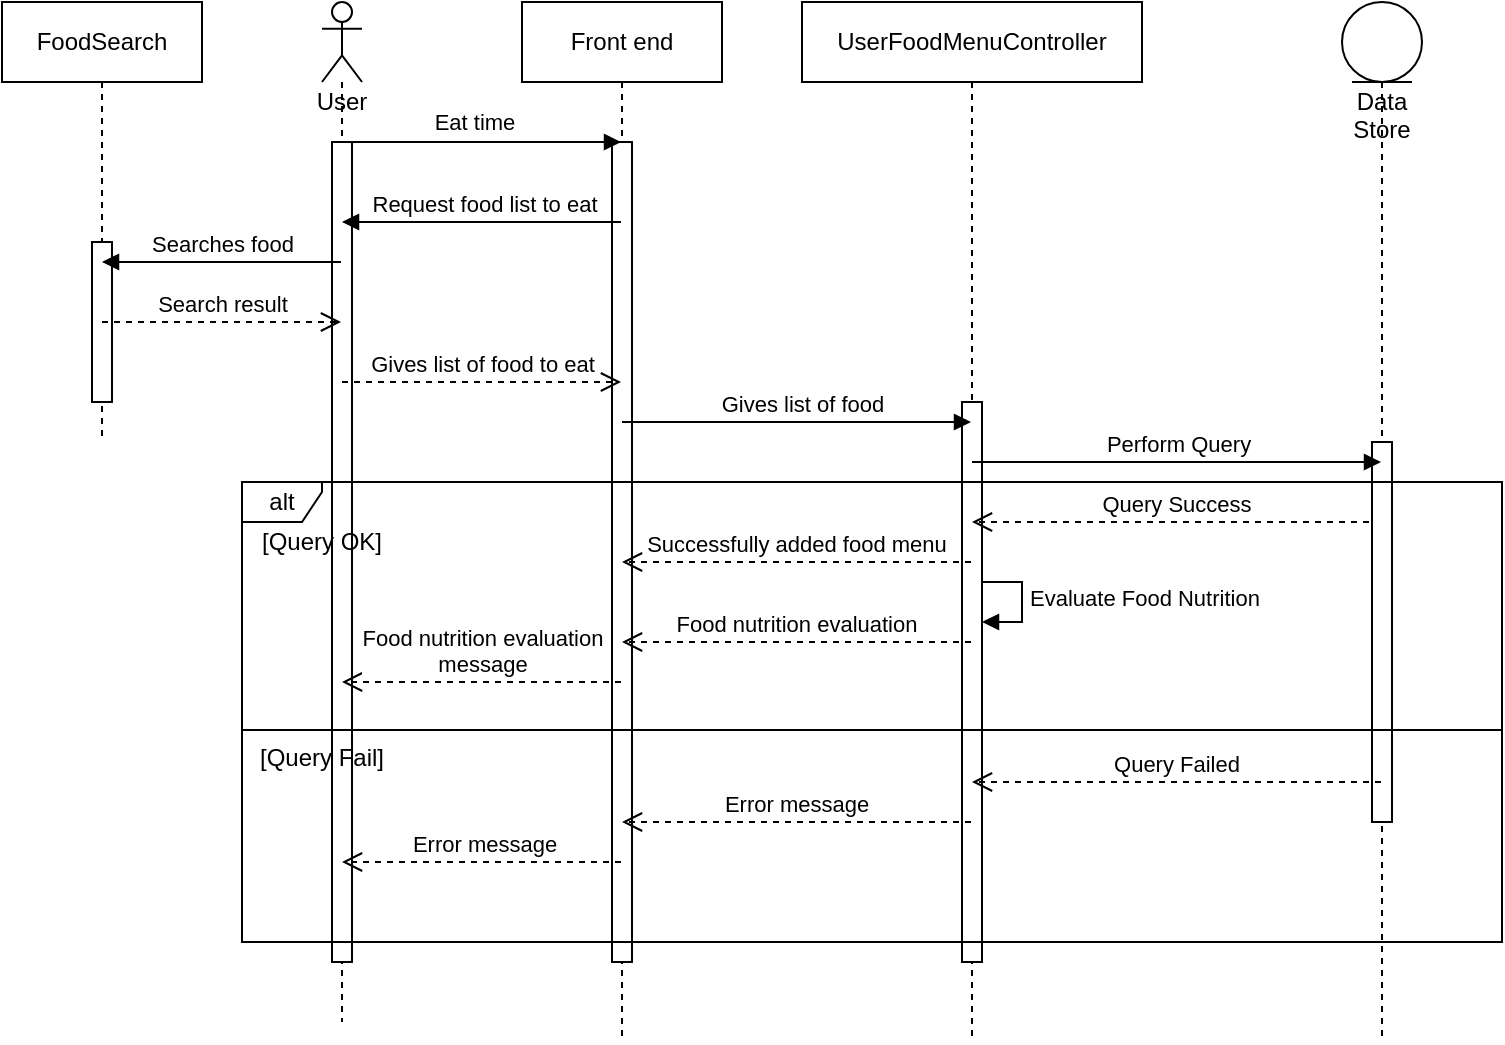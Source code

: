 <mxfile version="13.9.5" type="device"><diagram id="kgpKYQtTHZ0yAKxKKP6v" name="Decide Food Menu"><mxGraphModel dx="1108" dy="550" grid="1" gridSize="10" guides="1" tooltips="1" connect="1" arrows="1" fold="1" page="1" pageScale="1" pageWidth="850" pageHeight="1100" math="0" shadow="0"><root><mxCell id="0"/><mxCell id="1" parent="0"/><mxCell id="u1H4nMjsSpINlbKFLPH0-1" value="User" style="shape=umlLifeline;participant=umlActor;perimeter=lifelinePerimeter;whiteSpace=wrap;html=1;container=1;collapsible=0;recursiveResize=0;verticalAlign=top;spacingTop=36;outlineConnect=0;" vertex="1" parent="1"><mxGeometry x="200" y="20" width="20" height="510" as="geometry"/></mxCell><mxCell id="u1H4nMjsSpINlbKFLPH0-41" value="" style="html=1;points=[];perimeter=orthogonalPerimeter;" vertex="1" parent="u1H4nMjsSpINlbKFLPH0-1"><mxGeometry x="5" y="70" width="10" height="410" as="geometry"/></mxCell><mxCell id="u1H4nMjsSpINlbKFLPH0-2" value="Front end" style="shape=umlLifeline;perimeter=lifelinePerimeter;whiteSpace=wrap;html=1;container=1;collapsible=0;recursiveResize=0;outlineConnect=0;" vertex="1" parent="1"><mxGeometry x="300" y="20" width="100" height="520" as="geometry"/></mxCell><mxCell id="u1H4nMjsSpINlbKFLPH0-31" value="" style="html=1;points=[];perimeter=orthogonalPerimeter;fillColor=#000000;strokeColor=none;" vertex="1" parent="u1H4nMjsSpINlbKFLPH0-2"><mxGeometry x="47.5" y="260" width="5" height="100" as="geometry"/></mxCell><mxCell id="u1H4nMjsSpINlbKFLPH0-42" value="" style="html=1;points=[];perimeter=orthogonalPerimeter;" vertex="1" parent="u1H4nMjsSpINlbKFLPH0-2"><mxGeometry x="45" y="70" width="10" height="410" as="geometry"/></mxCell><mxCell id="u1H4nMjsSpINlbKFLPH0-3" value="UserFoodMenuController" style="shape=umlLifeline;perimeter=lifelinePerimeter;whiteSpace=wrap;html=1;container=1;collapsible=0;recursiveResize=0;outlineConnect=0;" vertex="1" parent="1"><mxGeometry x="440" y="20" width="170" height="520" as="geometry"/></mxCell><mxCell id="u1H4nMjsSpINlbKFLPH0-28" value="" style="html=1;points=[];perimeter=orthogonalPerimeter;" vertex="1" parent="u1H4nMjsSpINlbKFLPH0-3"><mxGeometry x="80" y="310" width="10" height="40" as="geometry"/></mxCell><mxCell id="u1H4nMjsSpINlbKFLPH0-29" value="Evaluate Food Nutrition" style="edgeStyle=orthogonalEdgeStyle;html=1;align=left;spacingLeft=2;endArrow=block;rounded=0;entryX=1;entryY=0;" edge="1" target="u1H4nMjsSpINlbKFLPH0-28" parent="u1H4nMjsSpINlbKFLPH0-3"><mxGeometry relative="1" as="geometry"><mxPoint x="85" y="290" as="sourcePoint"/><Array as="points"><mxPoint x="110" y="290"/></Array></mxGeometry></mxCell><mxCell id="u1H4nMjsSpINlbKFLPH0-43" value="" style="html=1;points=[];perimeter=orthogonalPerimeter;" vertex="1" parent="u1H4nMjsSpINlbKFLPH0-3"><mxGeometry x="80" y="200" width="10" height="280" as="geometry"/></mxCell><mxCell id="u1H4nMjsSpINlbKFLPH0-5" value="" style="html=1;verticalAlign=bottom;endArrow=block;" edge="1" parent="1" source="u1H4nMjsSpINlbKFLPH0-1" target="u1H4nMjsSpINlbKFLPH0-2"><mxGeometry width="80" relative="1" as="geometry"><mxPoint x="490" y="180" as="sourcePoint"/><mxPoint x="570" y="180" as="targetPoint"/><Array as="points"><mxPoint x="260" y="90"/></Array></mxGeometry></mxCell><mxCell id="u1H4nMjsSpINlbKFLPH0-7" value="Eat time" style="edgeLabel;html=1;align=center;verticalAlign=middle;resizable=0;points=[];" vertex="1" connectable="0" parent="u1H4nMjsSpINlbKFLPH0-5"><mxGeometry x="-0.283" y="1" relative="1" as="geometry"><mxPoint x="15.5" y="-9" as="offset"/></mxGeometry></mxCell><mxCell id="u1H4nMjsSpINlbKFLPH0-8" value="Request food list to eat" style="html=1;verticalAlign=bottom;endArrow=block;" edge="1" parent="1" source="u1H4nMjsSpINlbKFLPH0-2" target="u1H4nMjsSpINlbKFLPH0-1"><mxGeometry x="-0.007" width="80" relative="1" as="geometry"><mxPoint x="460" y="260" as="sourcePoint"/><mxPoint x="540" y="260" as="targetPoint"/><Array as="points"><mxPoint x="280" y="130"/></Array><mxPoint x="1" as="offset"/></mxGeometry></mxCell><mxCell id="u1H4nMjsSpINlbKFLPH0-9" value="FoodSearch" style="shape=umlLifeline;perimeter=lifelinePerimeter;whiteSpace=wrap;html=1;container=1;collapsible=0;recursiveResize=0;outlineConnect=0;" vertex="1" parent="1"><mxGeometry x="40" y="20" width="100" height="220" as="geometry"/></mxCell><mxCell id="u1H4nMjsSpINlbKFLPH0-46" value="" style="html=1;points=[];perimeter=orthogonalPerimeter;" vertex="1" parent="u1H4nMjsSpINlbKFLPH0-9"><mxGeometry x="45" y="120" width="10" height="80" as="geometry"/></mxCell><mxCell id="u1H4nMjsSpINlbKFLPH0-10" value="Searches food" style="html=1;verticalAlign=bottom;endArrow=block;" edge="1" parent="1" source="u1H4nMjsSpINlbKFLPH0-1" target="u1H4nMjsSpINlbKFLPH0-9"><mxGeometry width="80" relative="1" as="geometry"><mxPoint x="460" y="260" as="sourcePoint"/><mxPoint x="540" y="260" as="targetPoint"/><Array as="points"><mxPoint x="160" y="150"/></Array></mxGeometry></mxCell><mxCell id="u1H4nMjsSpINlbKFLPH0-11" value="Search result" style="html=1;verticalAlign=bottom;endArrow=open;dashed=1;endSize=8;" edge="1" parent="1" source="u1H4nMjsSpINlbKFLPH0-9" target="u1H4nMjsSpINlbKFLPH0-1"><mxGeometry relative="1" as="geometry"><mxPoint x="540" y="260" as="sourcePoint"/><mxPoint x="460" y="260" as="targetPoint"/><Array as="points"><mxPoint x="160" y="180"/></Array></mxGeometry></mxCell><mxCell id="u1H4nMjsSpINlbKFLPH0-13" value="Gives list of food to eat" style="html=1;verticalAlign=bottom;endArrow=open;dashed=1;endSize=8;" edge="1" parent="1" source="u1H4nMjsSpINlbKFLPH0-1" target="u1H4nMjsSpINlbKFLPH0-2"><mxGeometry relative="1" as="geometry"><mxPoint x="540" y="260" as="sourcePoint"/><mxPoint x="460" y="260" as="targetPoint"/><Array as="points"><mxPoint x="280" y="210"/></Array></mxGeometry></mxCell><mxCell id="u1H4nMjsSpINlbKFLPH0-14" value="Gives list of food" style="html=1;verticalAlign=bottom;endArrow=block;align=center;" edge="1" parent="1" source="u1H4nMjsSpINlbKFLPH0-2" target="u1H4nMjsSpINlbKFLPH0-3"><mxGeometry x="0.034" width="80" relative="1" as="geometry"><mxPoint x="460" y="260" as="sourcePoint"/><mxPoint x="520" y="260" as="targetPoint"/><Array as="points"><mxPoint x="440" y="230"/></Array><mxPoint as="offset"/></mxGeometry></mxCell><mxCell id="u1H4nMjsSpINlbKFLPH0-20" value="Query Success" style="html=1;verticalAlign=bottom;endArrow=open;dashed=1;endSize=8;" edge="1" parent="1" source="u1H4nMjsSpINlbKFLPH0-27" target="u1H4nMjsSpINlbKFLPH0-3"><mxGeometry relative="1" as="geometry"><mxPoint x="729.5" y="280" as="sourcePoint"/><mxPoint x="460" y="260" as="targetPoint"/><Array as="points"><mxPoint x="630" y="280"/></Array></mxGeometry></mxCell><mxCell id="u1H4nMjsSpINlbKFLPH0-21" value="Successfully added food menu" style="html=1;verticalAlign=bottom;endArrow=open;dashed=1;endSize=8;" edge="1" parent="1" source="u1H4nMjsSpINlbKFLPH0-3" target="u1H4nMjsSpINlbKFLPH0-2"><mxGeometry relative="1" as="geometry"><mxPoint x="540" y="260" as="sourcePoint"/><mxPoint x="460" y="260" as="targetPoint"/><Array as="points"><mxPoint x="470" y="300"/></Array></mxGeometry></mxCell><mxCell id="u1H4nMjsSpINlbKFLPH0-27" value="Data Store" style="shape=umlLifeline;participant=umlEntity;perimeter=lifelinePerimeter;whiteSpace=wrap;html=1;container=1;collapsible=0;recursiveResize=0;verticalAlign=top;spacingTop=36;outlineConnect=0;" vertex="1" parent="1"><mxGeometry x="710" y="20" width="40" height="520" as="geometry"/></mxCell><mxCell id="u1H4nMjsSpINlbKFLPH0-45" value="" style="html=1;points=[];perimeter=orthogonalPerimeter;" vertex="1" parent="u1H4nMjsSpINlbKFLPH0-27"><mxGeometry x="15" y="220" width="10" height="190" as="geometry"/></mxCell><mxCell id="u1H4nMjsSpINlbKFLPH0-30" value="Food nutrition evaluation" style="html=1;verticalAlign=bottom;endArrow=open;dashed=1;endSize=8;" edge="1" parent="1" source="u1H4nMjsSpINlbKFLPH0-3" target="u1H4nMjsSpINlbKFLPH0-2"><mxGeometry relative="1" as="geometry"><mxPoint x="540" y="260" as="sourcePoint"/><mxPoint x="460" y="260" as="targetPoint"/><Array as="points"><mxPoint x="440" y="340"/></Array></mxGeometry></mxCell><mxCell id="u1H4nMjsSpINlbKFLPH0-32" value="Food nutrition evaluation &lt;br&gt;message" style="html=1;verticalAlign=bottom;endArrow=open;dashed=1;endSize=8;" edge="1" parent="1" source="u1H4nMjsSpINlbKFLPH0-2" target="u1H4nMjsSpINlbKFLPH0-1"><mxGeometry relative="1" as="geometry"><mxPoint x="540" y="260" as="sourcePoint"/><mxPoint x="460" y="260" as="targetPoint"/><Array as="points"><mxPoint x="290" y="360"/></Array></mxGeometry></mxCell><mxCell id="u1H4nMjsSpINlbKFLPH0-34" value="" style="line;strokeWidth=1;fillColor=none;align=left;verticalAlign=middle;spacingTop=-1;spacingLeft=3;spacingRight=3;rotatable=0;labelPosition=right;points=[];portConstraint=eastwest;" vertex="1" parent="1"><mxGeometry x="160" y="380" width="630" height="8" as="geometry"/></mxCell><mxCell id="u1H4nMjsSpINlbKFLPH0-35" value="Query Failed" style="html=1;verticalAlign=bottom;endArrow=open;dashed=1;endSize=8;" edge="1" parent="1" source="u1H4nMjsSpINlbKFLPH0-27" target="u1H4nMjsSpINlbKFLPH0-3"><mxGeometry relative="1" as="geometry"><mxPoint x="739.5" y="290" as="sourcePoint"/><mxPoint x="534.5" y="290" as="targetPoint"/><Array as="points"><mxPoint x="650" y="410"/></Array></mxGeometry></mxCell><mxCell id="u1H4nMjsSpINlbKFLPH0-36" value="[Query OK]" style="text;html=1;strokeColor=none;fillColor=none;align=center;verticalAlign=middle;whiteSpace=wrap;rounded=0;" vertex="1" parent="1"><mxGeometry x="160" y="280" width="80" height="20" as="geometry"/></mxCell><mxCell id="u1H4nMjsSpINlbKFLPH0-37" value="[Query Fail]" style="text;html=1;strokeColor=none;fillColor=none;align=center;verticalAlign=middle;whiteSpace=wrap;rounded=0;" vertex="1" parent="1"><mxGeometry x="160" y="388" width="80" height="20" as="geometry"/></mxCell><mxCell id="u1H4nMjsSpINlbKFLPH0-39" value="Error message" style="html=1;verticalAlign=bottom;endArrow=open;dashed=1;endSize=8;" edge="1" parent="1" source="u1H4nMjsSpINlbKFLPH0-3" target="u1H4nMjsSpINlbKFLPH0-2"><mxGeometry relative="1" as="geometry"><mxPoint x="505" y="440" as="sourcePoint"/><mxPoint x="425" y="440" as="targetPoint"/><Array as="points"><mxPoint x="440" y="430"/></Array></mxGeometry></mxCell><mxCell id="u1H4nMjsSpINlbKFLPH0-40" value="Error message" style="html=1;verticalAlign=bottom;endArrow=open;dashed=1;endSize=8;" edge="1" parent="1" source="u1H4nMjsSpINlbKFLPH0-2" target="u1H4nMjsSpINlbKFLPH0-1"><mxGeometry x="-0.007" relative="1" as="geometry"><mxPoint x="310" y="450" as="sourcePoint"/><mxPoint x="230" y="450" as="targetPoint"/><Array as="points"><mxPoint x="290" y="450"/></Array><mxPoint x="1" as="offset"/></mxGeometry></mxCell><mxCell id="u1H4nMjsSpINlbKFLPH0-15" value="Perform Query" style="html=1;verticalAlign=bottom;endArrow=block;" edge="1" parent="1" source="u1H4nMjsSpINlbKFLPH0-3" target="u1H4nMjsSpINlbKFLPH0-27"><mxGeometry width="80" relative="1" as="geometry"><mxPoint x="460" y="260" as="sourcePoint"/><mxPoint x="729.5" y="250" as="targetPoint"/><Array as="points"><mxPoint x="660" y="250"/></Array></mxGeometry></mxCell><mxCell id="u1H4nMjsSpINlbKFLPH0-33" value="alt" style="shape=umlFrame;whiteSpace=wrap;html=1;width=40;height=20;" vertex="1" parent="1"><mxGeometry x="160" y="260" width="630" height="230" as="geometry"/></mxCell></root></mxGraphModel></diagram></mxfile>